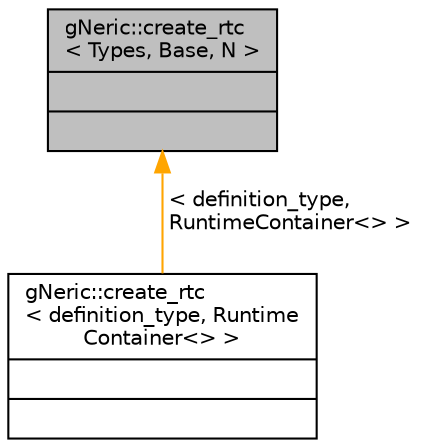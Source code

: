 digraph "gNeric::create_rtc&lt; Types, Base, N &gt;"
{
 // INTERACTIVE_SVG=YES
  bgcolor="transparent";
  edge [fontname="Helvetica",fontsize="10",labelfontname="Helvetica",labelfontsize="10"];
  node [fontname="Helvetica",fontsize="10",shape=record];
  Node0 [label="{gNeric::create_rtc\l\< Types, Base, N \>\n||}",height=0.2,width=0.4,color="black", fillcolor="grey75", style="filled", fontcolor="black"];
  Node0 -> Node1 [dir="back",color="orange",fontsize="10",style="solid",label=" \< definition_type,\l RuntimeContainer\<\> \>" ,fontname="Helvetica"];
  Node1 [label="{gNeric::create_rtc\l\< definition_type, Runtime\lContainer\<\> \>\n||}",height=0.2,width=0.4,color="black",URL="$d6/d73/structgNeric_1_1create__rtc.html"];
}
